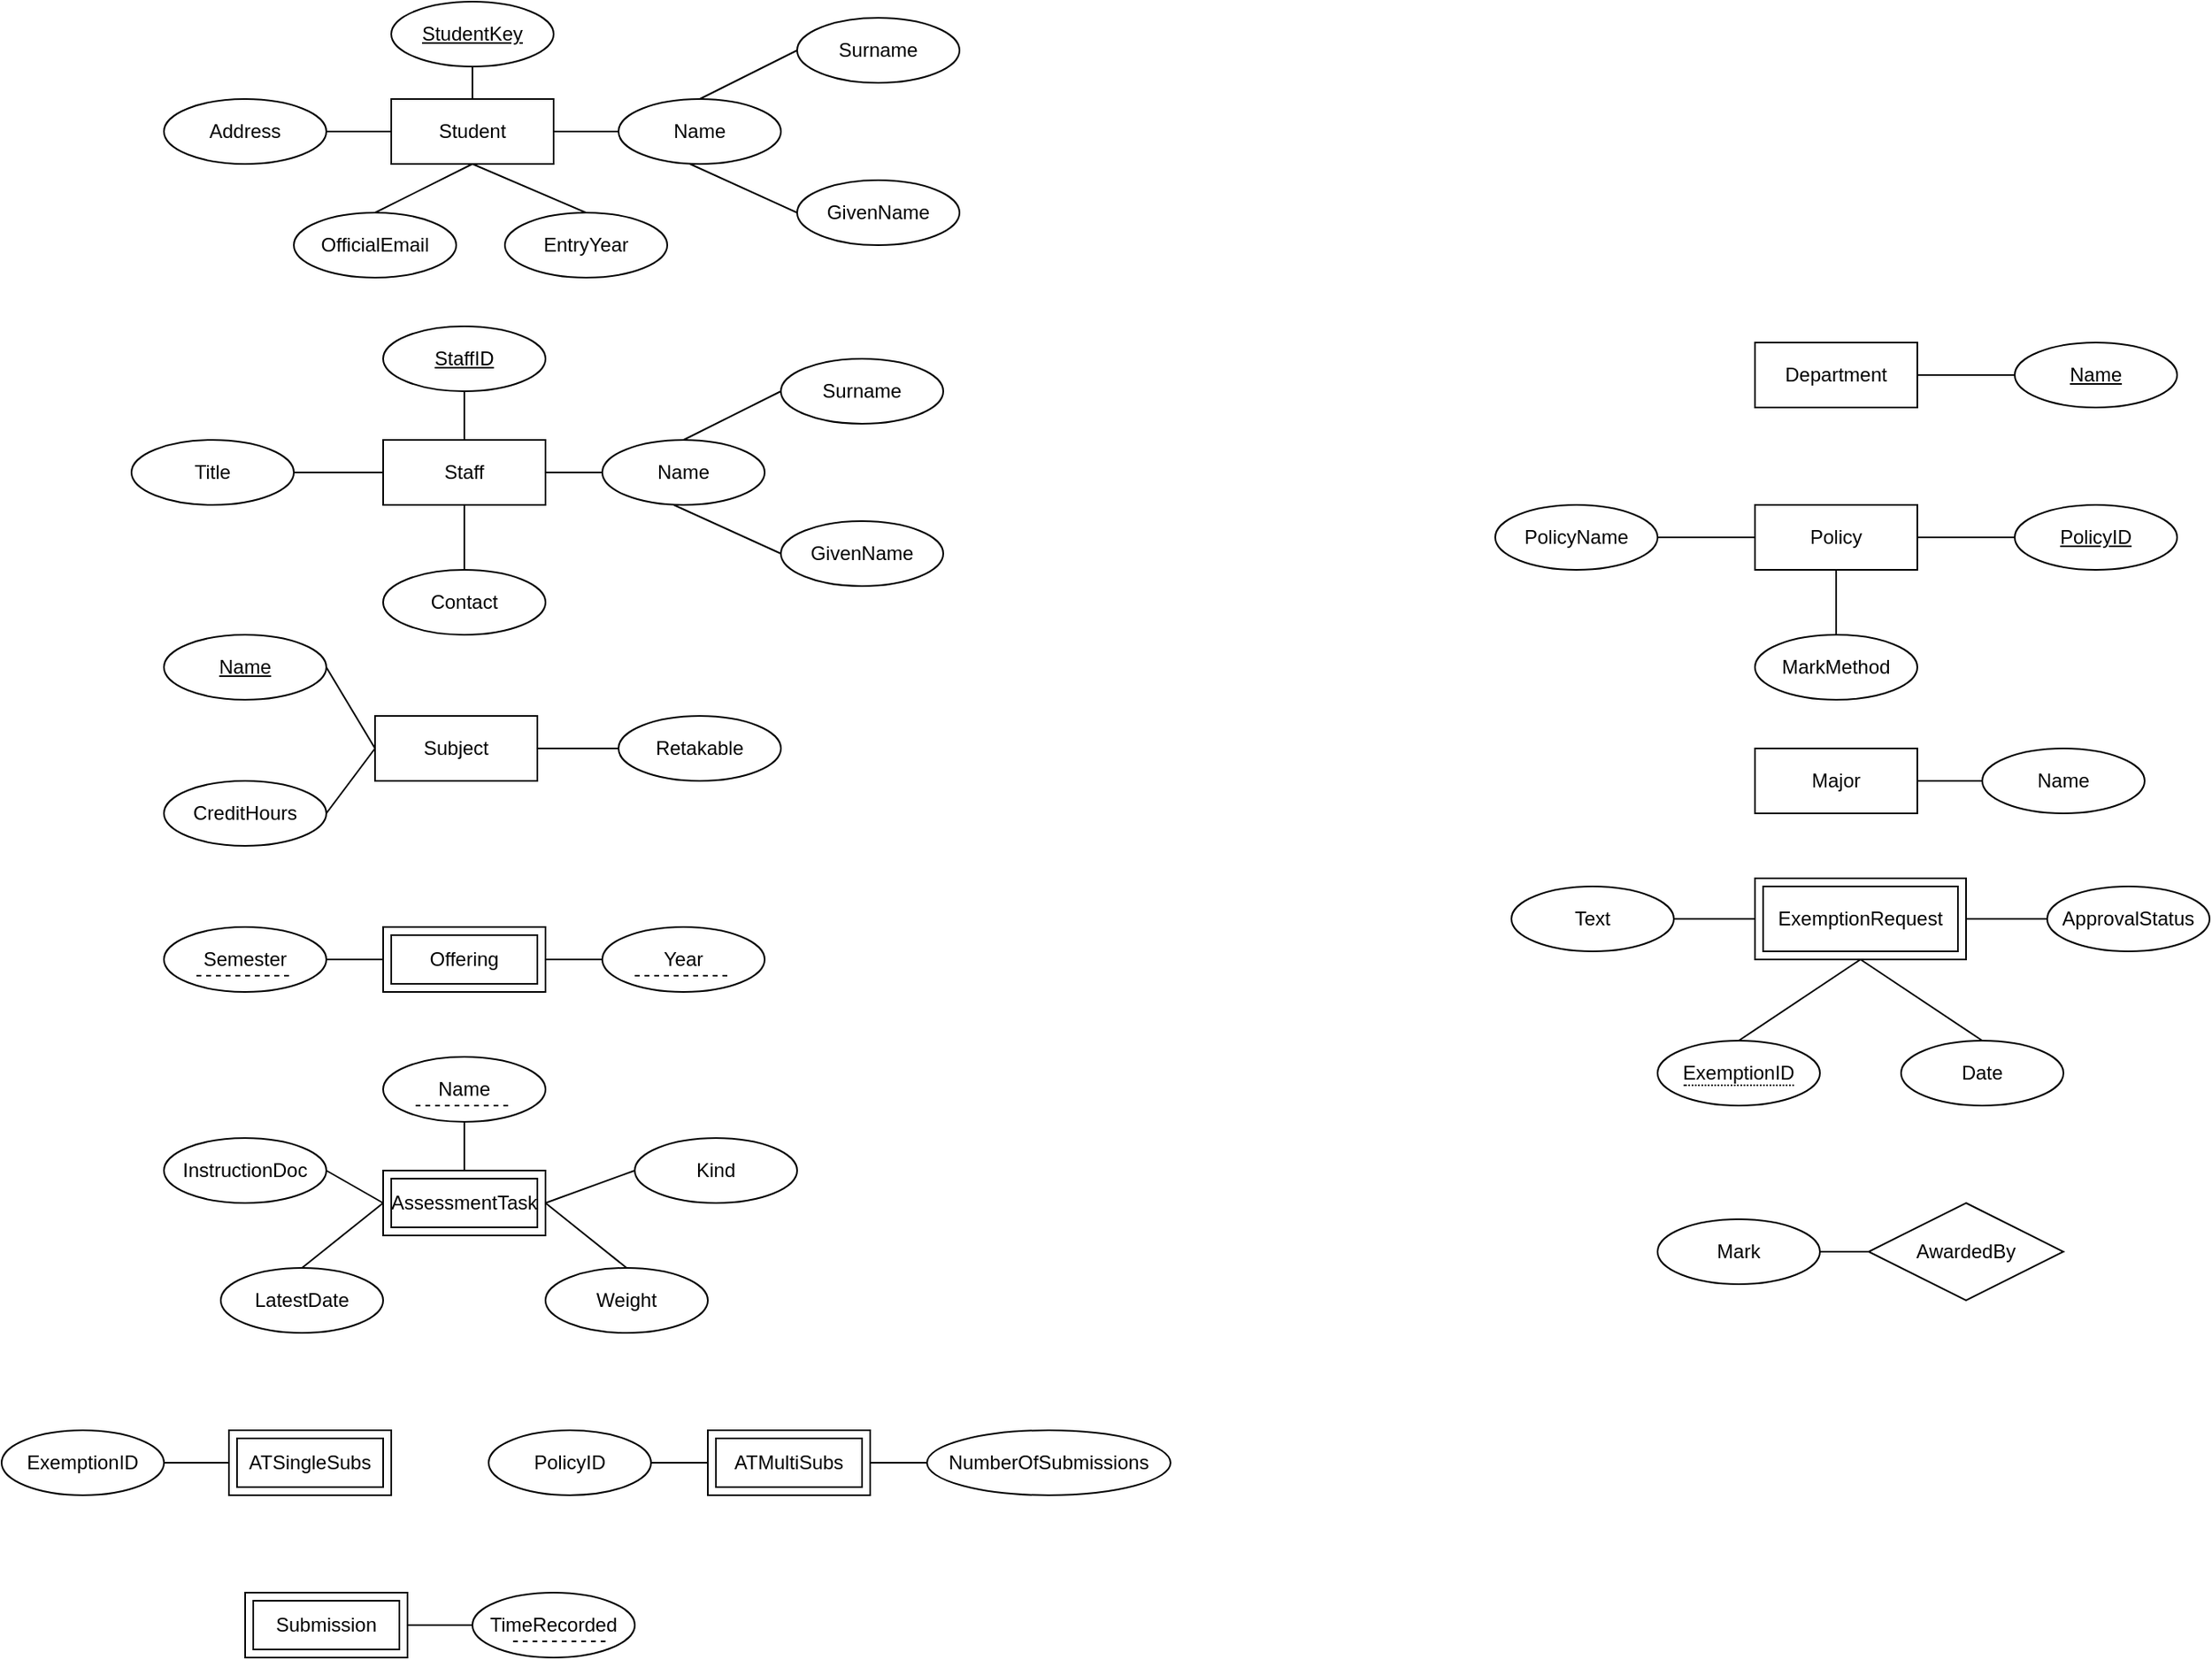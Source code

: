 <mxfile version="24.7.10">
  <diagram id="R2lEEEUBdFMjLlhIrx00" name="Page-1">
    <mxGraphModel dx="1105" dy="1464" grid="1" gridSize="10" guides="1" tooltips="1" connect="1" arrows="1" fold="1" page="1" pageScale="1" pageWidth="850" pageHeight="1100" math="0" shadow="0" extFonts="Permanent Marker^https://fonts.googleapis.com/css?family=Permanent+Marker">
      <root>
        <mxCell id="0" />
        <mxCell id="1" parent="0" />
        <mxCell id="VCvnvQfGlQelMph8vwSg-2" value="Student" style="whiteSpace=wrap;html=1;align=center;" parent="1" vertex="1">
          <mxGeometry x="320" y="80" width="100" height="40" as="geometry" />
        </mxCell>
        <mxCell id="VCvnvQfGlQelMph8vwSg-3" value="&lt;u&gt;StudentKey&lt;/u&gt;" style="ellipse;whiteSpace=wrap;html=1;align=center;" parent="1" vertex="1">
          <mxGeometry x="320" y="20" width="100" height="40" as="geometry" />
        </mxCell>
        <mxCell id="VCvnvQfGlQelMph8vwSg-4" value="Name" style="ellipse;whiteSpace=wrap;html=1;align=center;" parent="1" vertex="1">
          <mxGeometry x="460" y="80" width="100" height="40" as="geometry" />
        </mxCell>
        <mxCell id="VCvnvQfGlQelMph8vwSg-5" value="" style="endArrow=none;html=1;rounded=0;entryX=0.5;entryY=1;entryDx=0;entryDy=0;exitX=0.5;exitY=0;exitDx=0;exitDy=0;" parent="1" source="VCvnvQfGlQelMph8vwSg-2" target="VCvnvQfGlQelMph8vwSg-3" edge="1">
          <mxGeometry width="50" height="50" relative="1" as="geometry">
            <mxPoint x="350" y="180" as="sourcePoint" />
            <mxPoint x="400" y="130" as="targetPoint" />
          </mxGeometry>
        </mxCell>
        <mxCell id="VCvnvQfGlQelMph8vwSg-6" value="" style="endArrow=none;html=1;rounded=0;entryX=1;entryY=0.5;entryDx=0;entryDy=0;exitX=0;exitY=0.5;exitDx=0;exitDy=0;" parent="1" source="VCvnvQfGlQelMph8vwSg-4" target="VCvnvQfGlQelMph8vwSg-2" edge="1">
          <mxGeometry width="50" height="50" relative="1" as="geometry">
            <mxPoint x="410" y="190" as="sourcePoint" />
            <mxPoint x="460" y="140" as="targetPoint" />
          </mxGeometry>
        </mxCell>
        <mxCell id="VCvnvQfGlQelMph8vwSg-7" value="TimeRecorded" style="ellipse;whiteSpace=wrap;html=1;align=center;" parent="1" vertex="1">
          <mxGeometry x="370" y="1000" width="100" height="40" as="geometry" />
        </mxCell>
        <mxCell id="VCvnvQfGlQelMph8vwSg-9" value="OfficialEmail" style="ellipse;whiteSpace=wrap;html=1;align=center;" parent="1" vertex="1">
          <mxGeometry x="260" y="150" width="100" height="40" as="geometry" />
        </mxCell>
        <mxCell id="VCvnvQfGlQelMph8vwSg-10" value="Address" style="ellipse;whiteSpace=wrap;html=1;align=center;" parent="1" vertex="1">
          <mxGeometry x="180" y="80" width="100" height="40" as="geometry" />
        </mxCell>
        <mxCell id="VCvnvQfGlQelMph8vwSg-12" value="EntryYear" style="ellipse;whiteSpace=wrap;html=1;align=center;" parent="1" vertex="1">
          <mxGeometry x="390" y="150" width="100" height="40" as="geometry" />
        </mxCell>
        <mxCell id="VCvnvQfGlQelMph8vwSg-13" value="GivenName" style="ellipse;whiteSpace=wrap;html=1;align=center;" parent="1" vertex="1">
          <mxGeometry x="570" y="130" width="100" height="40" as="geometry" />
        </mxCell>
        <mxCell id="VCvnvQfGlQelMph8vwSg-14" value="Surname" style="ellipse;whiteSpace=wrap;html=1;align=center;" parent="1" vertex="1">
          <mxGeometry x="570" y="30" width="100" height="40" as="geometry" />
        </mxCell>
        <mxCell id="VCvnvQfGlQelMph8vwSg-15" value="" style="endArrow=none;html=1;rounded=0;entryX=0;entryY=0.5;entryDx=0;entryDy=0;exitX=0.5;exitY=0;exitDx=0;exitDy=0;" parent="1" source="VCvnvQfGlQelMph8vwSg-4" target="VCvnvQfGlQelMph8vwSg-14" edge="1">
          <mxGeometry width="50" height="50" relative="1" as="geometry">
            <mxPoint x="490" y="240" as="sourcePoint" />
            <mxPoint x="540" y="190" as="targetPoint" />
          </mxGeometry>
        </mxCell>
        <mxCell id="VCvnvQfGlQelMph8vwSg-16" value="" style="endArrow=none;html=1;rounded=0;entryX=0.5;entryY=1;entryDx=0;entryDy=0;exitX=0.5;exitY=0;exitDx=0;exitDy=0;" parent="1" source="VCvnvQfGlQelMph8vwSg-31" target="VCvnvQfGlQelMph8vwSg-40" edge="1">
          <mxGeometry width="50" height="50" relative="1" as="geometry">
            <mxPoint x="350" y="420" as="sourcePoint" />
            <mxPoint x="400" y="370" as="targetPoint" />
          </mxGeometry>
        </mxCell>
        <mxCell id="VCvnvQfGlQelMph8vwSg-18" value="" style="endArrow=none;html=1;rounded=0;entryX=0;entryY=0.5;entryDx=0;entryDy=0;exitX=1;exitY=0.5;exitDx=0;exitDy=0;" parent="1" target="VCvnvQfGlQelMph8vwSg-7" edge="1">
          <mxGeometry width="50" height="50" relative="1" as="geometry">
            <mxPoint x="330" y="1020" as="sourcePoint" />
            <mxPoint x="350" y="1130" as="targetPoint" />
          </mxGeometry>
        </mxCell>
        <mxCell id="VCvnvQfGlQelMph8vwSg-20" value="" style="endArrow=none;html=1;rounded=0;entryX=0.5;entryY=1;entryDx=0;entryDy=0;exitX=0.5;exitY=0;exitDx=0;exitDy=0;" parent="1" source="VCvnvQfGlQelMph8vwSg-9" target="VCvnvQfGlQelMph8vwSg-2" edge="1">
          <mxGeometry width="50" height="50" relative="1" as="geometry">
            <mxPoint x="330" y="160" as="sourcePoint" />
            <mxPoint x="350" y="260" as="targetPoint" />
          </mxGeometry>
        </mxCell>
        <mxCell id="VCvnvQfGlQelMph8vwSg-21" value="" style="endArrow=none;html=1;rounded=0;entryX=0;entryY=0.5;entryDx=0;entryDy=0;exitX=1;exitY=0.5;exitDx=0;exitDy=0;" parent="1" source="VCvnvQfGlQelMph8vwSg-10" target="VCvnvQfGlQelMph8vwSg-2" edge="1">
          <mxGeometry width="50" height="50" relative="1" as="geometry">
            <mxPoint x="230" y="310" as="sourcePoint" />
            <mxPoint x="280" y="260" as="targetPoint" />
          </mxGeometry>
        </mxCell>
        <mxCell id="VCvnvQfGlQelMph8vwSg-23" value="" style="endArrow=none;html=1;rounded=0;entryX=0.5;entryY=1;entryDx=0;entryDy=0;exitX=0.5;exitY=0;exitDx=0;exitDy=0;" parent="1" source="VCvnvQfGlQelMph8vwSg-12" target="VCvnvQfGlQelMph8vwSg-2" edge="1">
          <mxGeometry width="50" height="50" relative="1" as="geometry">
            <mxPoint x="240" y="280" as="sourcePoint" />
            <mxPoint x="290" y="230" as="targetPoint" />
          </mxGeometry>
        </mxCell>
        <mxCell id="VCvnvQfGlQelMph8vwSg-24" value="" style="endArrow=none;html=1;rounded=0;entryX=0.44;entryY=1;entryDx=0;entryDy=0;entryPerimeter=0;exitX=0;exitY=0.5;exitDx=0;exitDy=0;" parent="1" source="VCvnvQfGlQelMph8vwSg-13" target="VCvnvQfGlQelMph8vwSg-4" edge="1">
          <mxGeometry width="50" height="50" relative="1" as="geometry">
            <mxPoint x="485" y="220" as="sourcePoint" />
            <mxPoint x="535" y="170" as="targetPoint" />
          </mxGeometry>
        </mxCell>
        <mxCell id="VCvnvQfGlQelMph8vwSg-27" value="Policy" style="whiteSpace=wrap;html=1;align=center;" parent="1" vertex="1">
          <mxGeometry x="1160" y="330" width="100" height="40" as="geometry" />
        </mxCell>
        <mxCell id="VCvnvQfGlQelMph8vwSg-28" value="Department" style="whiteSpace=wrap;html=1;align=center;" parent="1" vertex="1">
          <mxGeometry x="1160" y="230" width="100" height="40" as="geometry" />
        </mxCell>
        <mxCell id="VCvnvQfGlQelMph8vwSg-31" value="Staff" style="whiteSpace=wrap;html=1;align=center;" parent="1" vertex="1">
          <mxGeometry x="315" y="290" width="100" height="40" as="geometry" />
        </mxCell>
        <mxCell id="VCvnvQfGlQelMph8vwSg-38" value="Contact" style="ellipse;whiteSpace=wrap;html=1;align=center;" parent="1" vertex="1">
          <mxGeometry x="315" y="370" width="100" height="40" as="geometry" />
        </mxCell>
        <mxCell id="VCvnvQfGlQelMph8vwSg-39" value="Title" style="ellipse;whiteSpace=wrap;html=1;align=center;" parent="1" vertex="1">
          <mxGeometry x="160" y="290" width="100" height="40" as="geometry" />
        </mxCell>
        <mxCell id="VCvnvQfGlQelMph8vwSg-40" value="&lt;u&gt;StaffID&lt;/u&gt;" style="ellipse;whiteSpace=wrap;html=1;align=center;" parent="1" vertex="1">
          <mxGeometry x="315" y="220" width="100" height="40" as="geometry" />
        </mxCell>
        <mxCell id="eXlouW0JOAqDYS6c-oz2-2" value="Name" style="ellipse;whiteSpace=wrap;html=1;align=center;" parent="1" vertex="1">
          <mxGeometry x="450" y="290" width="100" height="40" as="geometry" />
        </mxCell>
        <mxCell id="eXlouW0JOAqDYS6c-oz2-3" value="GivenName" style="ellipse;whiteSpace=wrap;html=1;align=center;" parent="1" vertex="1">
          <mxGeometry x="560" y="340" width="100" height="40" as="geometry" />
        </mxCell>
        <mxCell id="eXlouW0JOAqDYS6c-oz2-4" value="Surname" style="ellipse;whiteSpace=wrap;html=1;align=center;" parent="1" vertex="1">
          <mxGeometry x="560" y="240" width="100" height="40" as="geometry" />
        </mxCell>
        <mxCell id="eXlouW0JOAqDYS6c-oz2-5" value="" style="endArrow=none;html=1;rounded=0;entryX=0;entryY=0.5;entryDx=0;entryDy=0;exitX=0.5;exitY=0;exitDx=0;exitDy=0;" parent="1" source="eXlouW0JOAqDYS6c-oz2-2" target="eXlouW0JOAqDYS6c-oz2-4" edge="1">
          <mxGeometry width="50" height="50" relative="1" as="geometry">
            <mxPoint x="480" y="450" as="sourcePoint" />
            <mxPoint x="530" y="400" as="targetPoint" />
          </mxGeometry>
        </mxCell>
        <mxCell id="eXlouW0JOAqDYS6c-oz2-6" value="" style="endArrow=none;html=1;rounded=0;entryX=0.44;entryY=1;entryDx=0;entryDy=0;entryPerimeter=0;exitX=0;exitY=0.5;exitDx=0;exitDy=0;" parent="1" source="eXlouW0JOAqDYS6c-oz2-3" target="eXlouW0JOAqDYS6c-oz2-2" edge="1">
          <mxGeometry width="50" height="50" relative="1" as="geometry">
            <mxPoint x="475" y="430" as="sourcePoint" />
            <mxPoint x="525" y="380" as="targetPoint" />
          </mxGeometry>
        </mxCell>
        <mxCell id="eXlouW0JOAqDYS6c-oz2-8" value="" style="endArrow=none;html=1;rounded=0;entryX=0.5;entryY=1;entryDx=0;entryDy=0;exitX=0.5;exitY=0;exitDx=0;exitDy=0;" parent="1" source="VCvnvQfGlQelMph8vwSg-38" target="VCvnvQfGlQelMph8vwSg-31" edge="1">
          <mxGeometry width="50" height="50" relative="1" as="geometry">
            <mxPoint x="260" y="380" as="sourcePoint" />
            <mxPoint x="290" y="400" as="targetPoint" />
          </mxGeometry>
        </mxCell>
        <mxCell id="eXlouW0JOAqDYS6c-oz2-9" value="" style="endArrow=none;html=1;rounded=0;entryX=0;entryY=0.5;entryDx=0;entryDy=0;exitX=1;exitY=0.5;exitDx=0;exitDy=0;" parent="1" source="VCvnvQfGlQelMph8vwSg-39" target="VCvnvQfGlQelMph8vwSg-31" edge="1">
          <mxGeometry width="50" height="50" relative="1" as="geometry">
            <mxPoint x="250" y="310" as="sourcePoint" />
            <mxPoint x="270" y="300" as="targetPoint" />
          </mxGeometry>
        </mxCell>
        <mxCell id="eXlouW0JOAqDYS6c-oz2-10" value="" style="endArrow=none;html=1;rounded=0;entryX=0;entryY=0.5;entryDx=0;entryDy=0;exitX=1;exitY=0.5;exitDx=0;exitDy=0;" parent="1" source="VCvnvQfGlQelMph8vwSg-31" target="eXlouW0JOAqDYS6c-oz2-2" edge="1">
          <mxGeometry width="50" height="50" relative="1" as="geometry">
            <mxPoint x="360" y="430" as="sourcePoint" />
            <mxPoint x="410" y="380" as="targetPoint" />
          </mxGeometry>
        </mxCell>
        <mxCell id="mnN8IoAwBoR8R1zvXEXl-7" value="LatestDate" style="ellipse;whiteSpace=wrap;html=1;align=center;" parent="1" vertex="1">
          <mxGeometry x="215" y="800" width="100" height="40" as="geometry" />
        </mxCell>
        <mxCell id="mnN8IoAwBoR8R1zvXEXl-8" value="InstructionDoc" style="ellipse;whiteSpace=wrap;html=1;align=center;" parent="1" vertex="1">
          <mxGeometry x="180" y="720" width="100" height="40" as="geometry" />
        </mxCell>
        <mxCell id="mnN8IoAwBoR8R1zvXEXl-9" value="Kind" style="ellipse;whiteSpace=wrap;html=1;align=center;" parent="1" vertex="1">
          <mxGeometry x="470" y="720" width="100" height="40" as="geometry" />
        </mxCell>
        <mxCell id="mnN8IoAwBoR8R1zvXEXl-10" value="Weight" style="ellipse;whiteSpace=wrap;html=1;align=center;" parent="1" vertex="1">
          <mxGeometry x="415" y="800" width="100" height="40" as="geometry" />
        </mxCell>
        <mxCell id="mnN8IoAwBoR8R1zvXEXl-11" value="Name" style="ellipse;whiteSpace=wrap;html=1;align=center;" parent="1" vertex="1">
          <mxGeometry x="315" y="670" width="100" height="40" as="geometry" />
        </mxCell>
        <mxCell id="mnN8IoAwBoR8R1zvXEXl-12" value="Year" style="ellipse;whiteSpace=wrap;html=1;align=center;" parent="1" vertex="1">
          <mxGeometry x="450" y="590" width="100" height="40" as="geometry" />
        </mxCell>
        <mxCell id="mnN8IoAwBoR8R1zvXEXl-13" value="Semester" style="ellipse;whiteSpace=wrap;html=1;align=center;" parent="1" vertex="1">
          <mxGeometry x="180" y="590" width="100" height="40" as="geometry" />
        </mxCell>
        <mxCell id="mnN8IoAwBoR8R1zvXEXl-14" value="Offering" style="shape=ext;margin=3;double=1;whiteSpace=wrap;html=1;align=center;" parent="1" vertex="1">
          <mxGeometry x="315" y="590" width="100" height="40" as="geometry" />
        </mxCell>
        <mxCell id="mnN8IoAwBoR8R1zvXEXl-15" value="" style="endArrow=none;dashed=1;html=1;rounded=0;" parent="1" edge="1">
          <mxGeometry width="50" height="50" relative="1" as="geometry">
            <mxPoint x="200" y="620" as="sourcePoint" />
            <mxPoint x="260" y="620" as="targetPoint" />
          </mxGeometry>
        </mxCell>
        <mxCell id="mnN8IoAwBoR8R1zvXEXl-17" value="" style="endArrow=none;dashed=1;html=1;rounded=0;" parent="1" edge="1">
          <mxGeometry width="50" height="50" relative="1" as="geometry">
            <mxPoint x="470" y="620" as="sourcePoint" />
            <mxPoint x="530" y="620" as="targetPoint" />
          </mxGeometry>
        </mxCell>
        <mxCell id="mnN8IoAwBoR8R1zvXEXl-19" value="" style="endArrow=none;html=1;rounded=0;exitX=1;exitY=0.5;exitDx=0;exitDy=0;entryX=0;entryY=0.5;entryDx=0;entryDy=0;" parent="1" source="nyFeSnovGv8x3WM9wv4v-2" target="mnN8IoAwBoR8R1zvXEXl-9" edge="1">
          <mxGeometry width="50" height="50" relative="1" as="geometry">
            <mxPoint x="500" y="690" as="sourcePoint" />
            <mxPoint x="550" y="640" as="targetPoint" />
          </mxGeometry>
        </mxCell>
        <mxCell id="mnN8IoAwBoR8R1zvXEXl-20" value="" style="endArrow=none;html=1;rounded=0;exitX=1;exitY=0.5;exitDx=0;exitDy=0;entryX=0.5;entryY=0;entryDx=0;entryDy=0;" parent="1" source="nyFeSnovGv8x3WM9wv4v-2" target="mnN8IoAwBoR8R1zvXEXl-10" edge="1">
          <mxGeometry width="50" height="50" relative="1" as="geometry">
            <mxPoint x="670" y="730" as="sourcePoint" />
            <mxPoint x="720" y="680" as="targetPoint" />
          </mxGeometry>
        </mxCell>
        <mxCell id="mnN8IoAwBoR8R1zvXEXl-21" value="" style="endArrow=none;html=1;rounded=0;exitX=0.5;exitY=0;exitDx=0;exitDy=0;entryX=0.5;entryY=1;entryDx=0;entryDy=0;" parent="1" source="nyFeSnovGv8x3WM9wv4v-2" target="mnN8IoAwBoR8R1zvXEXl-11" edge="1">
          <mxGeometry width="50" height="50" relative="1" as="geometry">
            <mxPoint x="650" y="680" as="sourcePoint" />
            <mxPoint x="700" y="630" as="targetPoint" />
          </mxGeometry>
        </mxCell>
        <mxCell id="mnN8IoAwBoR8R1zvXEXl-22" value="" style="endArrow=none;html=1;rounded=0;exitX=1;exitY=0.5;exitDx=0;exitDy=0;entryX=0;entryY=0.5;entryDx=0;entryDy=0;" parent="1" source="mnN8IoAwBoR8R1zvXEXl-14" target="mnN8IoAwBoR8R1zvXEXl-12" edge="1">
          <mxGeometry width="50" height="50" relative="1" as="geometry">
            <mxPoint x="480" y="480" as="sourcePoint" />
            <mxPoint x="520" y="500" as="targetPoint" />
          </mxGeometry>
        </mxCell>
        <mxCell id="mnN8IoAwBoR8R1zvXEXl-23" value="" style="endArrow=none;html=1;rounded=0;exitX=1;exitY=0.5;exitDx=0;exitDy=0;entryX=0;entryY=0.5;entryDx=0;entryDy=0;" parent="1" source="mnN8IoAwBoR8R1zvXEXl-13" target="mnN8IoAwBoR8R1zvXEXl-14" edge="1">
          <mxGeometry width="50" height="50" relative="1" as="geometry">
            <mxPoint x="290" y="530" as="sourcePoint" />
            <mxPoint x="340" y="480" as="targetPoint" />
          </mxGeometry>
        </mxCell>
        <mxCell id="nyFeSnovGv8x3WM9wv4v-2" value="AssessmentTask" style="shape=ext;margin=3;double=1;whiteSpace=wrap;html=1;align=center;" parent="1" vertex="1">
          <mxGeometry x="315" y="740" width="100" height="40" as="geometry" />
        </mxCell>
        <mxCell id="nyFeSnovGv8x3WM9wv4v-3" value="" style="endArrow=none;dashed=1;html=1;rounded=0;" parent="1" edge="1">
          <mxGeometry width="50" height="50" relative="1" as="geometry">
            <mxPoint x="335" y="700" as="sourcePoint" />
            <mxPoint x="395" y="700" as="targetPoint" />
          </mxGeometry>
        </mxCell>
        <mxCell id="nyFeSnovGv8x3WM9wv4v-5" value="" style="endArrow=none;html=1;rounded=0;exitX=0;exitY=0.5;exitDx=0;exitDy=0;entryX=1;entryY=0.5;entryDx=0;entryDy=0;" parent="1" source="nyFeSnovGv8x3WM9wv4v-2" target="mnN8IoAwBoR8R1zvXEXl-8" edge="1">
          <mxGeometry width="50" height="50" relative="1" as="geometry">
            <mxPoint x="299" y="720" as="sourcePoint" />
            <mxPoint x="299" y="680" as="targetPoint" />
          </mxGeometry>
        </mxCell>
        <mxCell id="nyFeSnovGv8x3WM9wv4v-6" value="" style="endArrow=none;html=1;rounded=0;exitX=0.5;exitY=0;exitDx=0;exitDy=0;entryX=0;entryY=0.5;entryDx=0;entryDy=0;" parent="1" source="mnN8IoAwBoR8R1zvXEXl-7" target="nyFeSnovGv8x3WM9wv4v-2" edge="1">
          <mxGeometry width="50" height="50" relative="1" as="geometry">
            <mxPoint x="385" y="760" as="sourcePoint" />
            <mxPoint x="385" y="720" as="targetPoint" />
          </mxGeometry>
        </mxCell>
        <mxCell id="nyFeSnovGv8x3WM9wv4v-7" value="Subject" style="whiteSpace=wrap;html=1;align=center;" parent="1" vertex="1">
          <mxGeometry x="310" y="460" width="100" height="40" as="geometry" />
        </mxCell>
        <mxCell id="nyFeSnovGv8x3WM9wv4v-8" value="ApprovalStatus" style="ellipse;whiteSpace=wrap;html=1;align=center;" parent="1" vertex="1">
          <mxGeometry x="1340" y="565" width="100" height="40" as="geometry" />
        </mxCell>
        <mxCell id="nyFeSnovGv8x3WM9wv4v-9" value="Date" style="ellipse;whiteSpace=wrap;html=1;align=center;" parent="1" vertex="1">
          <mxGeometry x="1250" y="660" width="100" height="40" as="geometry" />
        </mxCell>
        <mxCell id="nyFeSnovGv8x3WM9wv4v-10" value="Name" style="ellipse;whiteSpace=wrap;html=1;align=center;" parent="1" vertex="1">
          <mxGeometry x="1300" y="480" width="100" height="40" as="geometry" />
        </mxCell>
        <mxCell id="nyFeSnovGv8x3WM9wv4v-12" value="PolicyID" style="ellipse;whiteSpace=wrap;html=1;align=center;" parent="1" vertex="1">
          <mxGeometry x="380" y="900" width="100" height="40" as="geometry" />
        </mxCell>
        <mxCell id="nyFeSnovGv8x3WM9wv4v-13" value="MarkMethod" style="ellipse;whiteSpace=wrap;html=1;align=center;" parent="1" vertex="1">
          <mxGeometry x="1160" y="410" width="100" height="40" as="geometry" />
        </mxCell>
        <mxCell id="nyFeSnovGv8x3WM9wv4v-14" value="PolicyName" style="ellipse;whiteSpace=wrap;html=1;align=center;" parent="1" vertex="1">
          <mxGeometry x="1000" y="330" width="100" height="40" as="geometry" />
        </mxCell>
        <mxCell id="nyFeSnovGv8x3WM9wv4v-15" value="&lt;u&gt;PolicyID&lt;/u&gt;" style="ellipse;whiteSpace=wrap;html=1;align=center;" parent="1" vertex="1">
          <mxGeometry x="1320" y="330" width="100" height="40" as="geometry" />
        </mxCell>
        <mxCell id="nyFeSnovGv8x3WM9wv4v-16" value="&lt;u&gt;Name&lt;/u&gt;" style="ellipse;whiteSpace=wrap;html=1;align=center;" parent="1" vertex="1">
          <mxGeometry x="1320" y="230" width="100" height="40" as="geometry" />
        </mxCell>
        <mxCell id="nyFeSnovGv8x3WM9wv4v-19" value="Retakable" style="ellipse;whiteSpace=wrap;html=1;align=center;" parent="1" vertex="1">
          <mxGeometry x="460" y="460" width="100" height="40" as="geometry" />
        </mxCell>
        <mxCell id="nyFeSnovGv8x3WM9wv4v-21" value="CreditHours" style="ellipse;whiteSpace=wrap;html=1;align=center;" parent="1" vertex="1">
          <mxGeometry x="180" y="500" width="100" height="40" as="geometry" />
        </mxCell>
        <mxCell id="nyFeSnovGv8x3WM9wv4v-22" value="&lt;u&gt;Name&lt;/u&gt;" style="ellipse;whiteSpace=wrap;html=1;align=center;" parent="1" vertex="1">
          <mxGeometry x="180" y="410" width="100" height="40" as="geometry" />
        </mxCell>
        <mxCell id="nyFeSnovGv8x3WM9wv4v-25" value="" style="endArrow=none;html=1;rounded=0;entryX=0;entryY=0.5;entryDx=0;entryDy=0;exitX=1;exitY=0.5;exitDx=0;exitDy=0;" parent="1" source="nyFeSnovGv8x3WM9wv4v-55" target="nyFeSnovGv8x3WM9wv4v-53" edge="1">
          <mxGeometry width="50" height="50" relative="1" as="geometry">
            <mxPoint x="1080" y="730" as="sourcePoint" />
            <mxPoint x="1130" y="680" as="targetPoint" />
          </mxGeometry>
        </mxCell>
        <mxCell id="nyFeSnovGv8x3WM9wv4v-26" value="" style="endArrow=none;html=1;rounded=0;exitX=1;exitY=0.5;exitDx=0;exitDy=0;entryX=0;entryY=0.5;entryDx=0;entryDy=0;" parent="1" source="UkR3_XcuqnfZwnyXB5A9-2" target="nyFeSnovGv8x3WM9wv4v-8" edge="1">
          <mxGeometry width="50" height="50" relative="1" as="geometry">
            <mxPoint x="1290" y="585" as="sourcePoint" />
            <mxPoint x="1350" y="505" as="targetPoint" />
          </mxGeometry>
        </mxCell>
        <mxCell id="nyFeSnovGv8x3WM9wv4v-27" value="" style="endArrow=none;html=1;rounded=0;exitX=0.5;exitY=0;exitDx=0;exitDy=0;entryX=0.5;entryY=1;entryDx=0;entryDy=0;" parent="1" source="nyFeSnovGv8x3WM9wv4v-9" target="UkR3_XcuqnfZwnyXB5A9-2" edge="1">
          <mxGeometry width="50" height="50" relative="1" as="geometry">
            <mxPoint x="1100" y="735" as="sourcePoint" />
            <mxPoint x="1220" y="615" as="targetPoint" />
          </mxGeometry>
        </mxCell>
        <mxCell id="nyFeSnovGv8x3WM9wv4v-28" value="" style="endArrow=none;html=1;rounded=0;exitX=1;exitY=0.5;exitDx=0;exitDy=0;entryX=0;entryY=0.5;entryDx=0;entryDy=0;" parent="1" source="nyFeSnovGv8x3WM9wv4v-51" target="UkR3_XcuqnfZwnyXB5A9-2" edge="1">
          <mxGeometry width="50" height="50" relative="1" as="geometry">
            <mxPoint x="930" y="535" as="sourcePoint" />
            <mxPoint x="1160" y="585" as="targetPoint" />
          </mxGeometry>
        </mxCell>
        <mxCell id="nyFeSnovGv8x3WM9wv4v-29" value="" style="endArrow=none;html=1;rounded=0;entryX=0.5;entryY=1;entryDx=0;entryDy=0;exitX=0.5;exitY=0;exitDx=0;exitDy=0;" parent="1" source="nyFeSnovGv8x3WM9wv4v-13" target="VCvnvQfGlQelMph8vwSg-27" edge="1">
          <mxGeometry width="50" height="50" relative="1" as="geometry">
            <mxPoint x="1100" y="470" as="sourcePoint" />
            <mxPoint x="1150" y="420" as="targetPoint" />
          </mxGeometry>
        </mxCell>
        <mxCell id="nyFeSnovGv8x3WM9wv4v-30" value="" style="endArrow=none;html=1;rounded=0;entryX=0;entryY=0.5;entryDx=0;entryDy=0;exitX=1;exitY=0.5;exitDx=0;exitDy=0;" parent="1" source="nyFeSnovGv8x3WM9wv4v-14" target="VCvnvQfGlQelMph8vwSg-27" edge="1">
          <mxGeometry width="50" height="50" relative="1" as="geometry">
            <mxPoint x="1055" y="440" as="sourcePoint" />
            <mxPoint x="1105" y="390" as="targetPoint" />
          </mxGeometry>
        </mxCell>
        <mxCell id="nyFeSnovGv8x3WM9wv4v-31" value="" style="endArrow=none;html=1;rounded=0;entryX=0;entryY=0.5;entryDx=0;entryDy=0;exitX=1;exitY=0.5;exitDx=0;exitDy=0;" parent="1" source="VCvnvQfGlQelMph8vwSg-27" target="nyFeSnovGv8x3WM9wv4v-15" edge="1">
          <mxGeometry width="50" height="50" relative="1" as="geometry">
            <mxPoint x="1240" y="450" as="sourcePoint" />
            <mxPoint x="1290" y="400" as="targetPoint" />
          </mxGeometry>
        </mxCell>
        <mxCell id="nyFeSnovGv8x3WM9wv4v-32" value="" style="endArrow=none;html=1;rounded=0;entryX=0;entryY=0.5;entryDx=0;entryDy=0;exitX=1;exitY=0.5;exitDx=0;exitDy=0;" parent="1" source="VCvnvQfGlQelMph8vwSg-28" target="nyFeSnovGv8x3WM9wv4v-16" edge="1">
          <mxGeometry width="50" height="50" relative="1" as="geometry">
            <mxPoint x="1200" y="350" as="sourcePoint" />
            <mxPoint x="1250" y="300" as="targetPoint" />
          </mxGeometry>
        </mxCell>
        <mxCell id="nyFeSnovGv8x3WM9wv4v-34" value="" style="endArrow=none;html=1;rounded=0;entryX=1;entryY=0.5;entryDx=0;entryDy=0;exitX=0;exitY=0.5;exitDx=0;exitDy=0;" parent="1" source="nyFeSnovGv8x3WM9wv4v-19" target="nyFeSnovGv8x3WM9wv4v-7" edge="1">
          <mxGeometry width="50" height="50" relative="1" as="geometry">
            <mxPoint x="110" y="760" as="sourcePoint" />
            <mxPoint x="390" y="610" as="targetPoint" />
          </mxGeometry>
        </mxCell>
        <mxCell id="nyFeSnovGv8x3WM9wv4v-36" value="" style="endArrow=none;html=1;rounded=0;entryX=0;entryY=0.5;entryDx=0;entryDy=0;exitX=1;exitY=0.5;exitDx=0;exitDy=0;" parent="1" source="nyFeSnovGv8x3WM9wv4v-21" target="nyFeSnovGv8x3WM9wv4v-7" edge="1">
          <mxGeometry width="50" height="50" relative="1" as="geometry">
            <mxPoint x="110" y="760" as="sourcePoint" />
            <mxPoint x="320" y="610" as="targetPoint" />
          </mxGeometry>
        </mxCell>
        <mxCell id="nyFeSnovGv8x3WM9wv4v-37" value="" style="endArrow=none;html=1;rounded=0;entryX=0;entryY=0.5;entryDx=0;entryDy=0;exitX=1;exitY=0.5;exitDx=0;exitDy=0;" parent="1" source="nyFeSnovGv8x3WM9wv4v-22" target="nyFeSnovGv8x3WM9wv4v-7" edge="1">
          <mxGeometry width="50" height="50" relative="1" as="geometry">
            <mxPoint x="110" y="760" as="sourcePoint" />
            <mxPoint x="240" y="550" as="targetPoint" />
          </mxGeometry>
        </mxCell>
        <mxCell id="nyFeSnovGv8x3WM9wv4v-40" value="Submission" style="shape=ext;margin=3;double=1;whiteSpace=wrap;html=1;align=center;" parent="1" vertex="1">
          <mxGeometry x="230" y="1000" width="100" height="40" as="geometry" />
        </mxCell>
        <mxCell id="nyFeSnovGv8x3WM9wv4v-41" value="" style="endArrow=none;dashed=1;html=1;rounded=0;" parent="1" edge="1">
          <mxGeometry width="50" height="50" relative="1" as="geometry">
            <mxPoint x="395" y="1030" as="sourcePoint" />
            <mxPoint x="455" y="1030" as="targetPoint" />
          </mxGeometry>
        </mxCell>
        <mxCell id="nyFeSnovGv8x3WM9wv4v-42" value="ATMultiSubs" style="shape=ext;margin=3;double=1;whiteSpace=wrap;html=1;align=center;" parent="1" vertex="1">
          <mxGeometry x="515" y="900" width="100" height="40" as="geometry" />
        </mxCell>
        <mxCell id="nyFeSnovGv8x3WM9wv4v-45" value="" style="endArrow=none;html=1;rounded=0;entryX=0;entryY=0.5;entryDx=0;entryDy=0;exitX=1;exitY=0.5;exitDx=0;exitDy=0;" parent="1" source="nyFeSnovGv8x3WM9wv4v-12" target="nyFeSnovGv8x3WM9wv4v-42" edge="1">
          <mxGeometry width="50" height="50" relative="1" as="geometry">
            <mxPoint x="330" y="1050" as="sourcePoint" />
            <mxPoint x="380" y="1000" as="targetPoint" />
          </mxGeometry>
        </mxCell>
        <mxCell id="nyFeSnovGv8x3WM9wv4v-46" value="Major" style="whiteSpace=wrap;html=1;align=center;" parent="1" vertex="1">
          <mxGeometry x="1160" y="480" width="100" height="40" as="geometry" />
        </mxCell>
        <mxCell id="nyFeSnovGv8x3WM9wv4v-47" value="" style="endArrow=none;html=1;rounded=0;exitX=0;exitY=0.5;exitDx=0;exitDy=0;entryX=1;entryY=0.5;entryDx=0;entryDy=0;" parent="1" source="nyFeSnovGv8x3WM9wv4v-10" target="nyFeSnovGv8x3WM9wv4v-46" edge="1">
          <mxGeometry width="50" height="50" relative="1" as="geometry">
            <mxPoint x="1220" y="260" as="sourcePoint" />
            <mxPoint x="1270" y="210" as="targetPoint" />
          </mxGeometry>
        </mxCell>
        <mxCell id="nyFeSnovGv8x3WM9wv4v-51" value="Text" style="ellipse;whiteSpace=wrap;html=1;align=center;" parent="1" vertex="1">
          <mxGeometry x="1010" y="565" width="100" height="40" as="geometry" />
        </mxCell>
        <mxCell id="nyFeSnovGv8x3WM9wv4v-53" value="AwardedBy" style="shape=rhombus;perimeter=rhombusPerimeter;whiteSpace=wrap;html=1;align=center;" parent="1" vertex="1">
          <mxGeometry x="1230" y="760" width="120" height="60" as="geometry" />
        </mxCell>
        <mxCell id="nyFeSnovGv8x3WM9wv4v-55" value="Mark" style="ellipse;whiteSpace=wrap;html=1;align=center;" parent="1" vertex="1">
          <mxGeometry x="1100" y="770" width="100" height="40" as="geometry" />
        </mxCell>
        <mxCell id="UkR3_XcuqnfZwnyXB5A9-2" value="ExemptionRequest" style="shape=ext;margin=3;double=1;whiteSpace=wrap;html=1;align=center;" parent="1" vertex="1">
          <mxGeometry x="1160" y="560" width="130" height="50" as="geometry" />
        </mxCell>
        <mxCell id="UkR3_XcuqnfZwnyXB5A9-6" value="" style="endArrow=none;html=1;rounded=0;entryX=0.5;entryY=1;entryDx=0;entryDy=0;exitX=0.5;exitY=0;exitDx=0;exitDy=0;" parent="1" source="UkR3_XcuqnfZwnyXB5A9-7" target="UkR3_XcuqnfZwnyXB5A9-2" edge="1">
          <mxGeometry width="50" height="50" relative="1" as="geometry">
            <mxPoint x="1150" y="660" as="sourcePoint" />
            <mxPoint x="900" y="670" as="targetPoint" />
          </mxGeometry>
        </mxCell>
        <mxCell id="UkR3_XcuqnfZwnyXB5A9-7" value="&lt;span style=&quot;border-bottom: 1px dotted&quot;&gt;ExemptionID&lt;/span&gt;" style="ellipse;whiteSpace=wrap;html=1;align=center;" parent="1" vertex="1">
          <mxGeometry x="1100" y="660" width="100" height="40" as="geometry" />
        </mxCell>
        <mxCell id="UkR3_XcuqnfZwnyXB5A9-8" value="ATSingleSubs" style="shape=ext;margin=3;double=1;whiteSpace=wrap;html=1;align=center;" parent="1" vertex="1">
          <mxGeometry x="220" y="900" width="100" height="40" as="geometry" />
        </mxCell>
        <mxCell id="UkR3_XcuqnfZwnyXB5A9-9" value="ExemptionID" style="ellipse;whiteSpace=wrap;html=1;align=center;" parent="1" vertex="1">
          <mxGeometry x="80" y="900" width="100" height="40" as="geometry" />
        </mxCell>
        <mxCell id="UkR3_XcuqnfZwnyXB5A9-11" value="" style="endArrow=none;html=1;rounded=0;exitX=1;exitY=0.5;exitDx=0;exitDy=0;entryX=0;entryY=0.5;entryDx=0;entryDy=0;" parent="1" source="UkR3_XcuqnfZwnyXB5A9-9" target="UkR3_XcuqnfZwnyXB5A9-8" edge="1">
          <mxGeometry width="50" height="50" relative="1" as="geometry">
            <mxPoint x="170" y="880" as="sourcePoint" />
            <mxPoint x="220" y="830" as="targetPoint" />
          </mxGeometry>
        </mxCell>
        <mxCell id="3m-VaN0qS7II-AK8l1zq-1" value="NumberOfSubmissions" style="ellipse;whiteSpace=wrap;html=1;align=center;" vertex="1" parent="1">
          <mxGeometry x="650" y="900" width="150" height="40" as="geometry" />
        </mxCell>
        <mxCell id="3m-VaN0qS7II-AK8l1zq-2" value="" style="endArrow=none;html=1;rounded=0;fontSize=12;startSize=8;endSize=8;curved=1;exitX=1;exitY=0.5;exitDx=0;exitDy=0;entryX=0;entryY=0.5;entryDx=0;entryDy=0;" edge="1" parent="1" source="nyFeSnovGv8x3WM9wv4v-42" target="3m-VaN0qS7II-AK8l1zq-1">
          <mxGeometry width="50" height="50" relative="1" as="geometry">
            <mxPoint x="780" y="690" as="sourcePoint" />
            <mxPoint x="830" y="640" as="targetPoint" />
          </mxGeometry>
        </mxCell>
      </root>
    </mxGraphModel>
  </diagram>
</mxfile>
